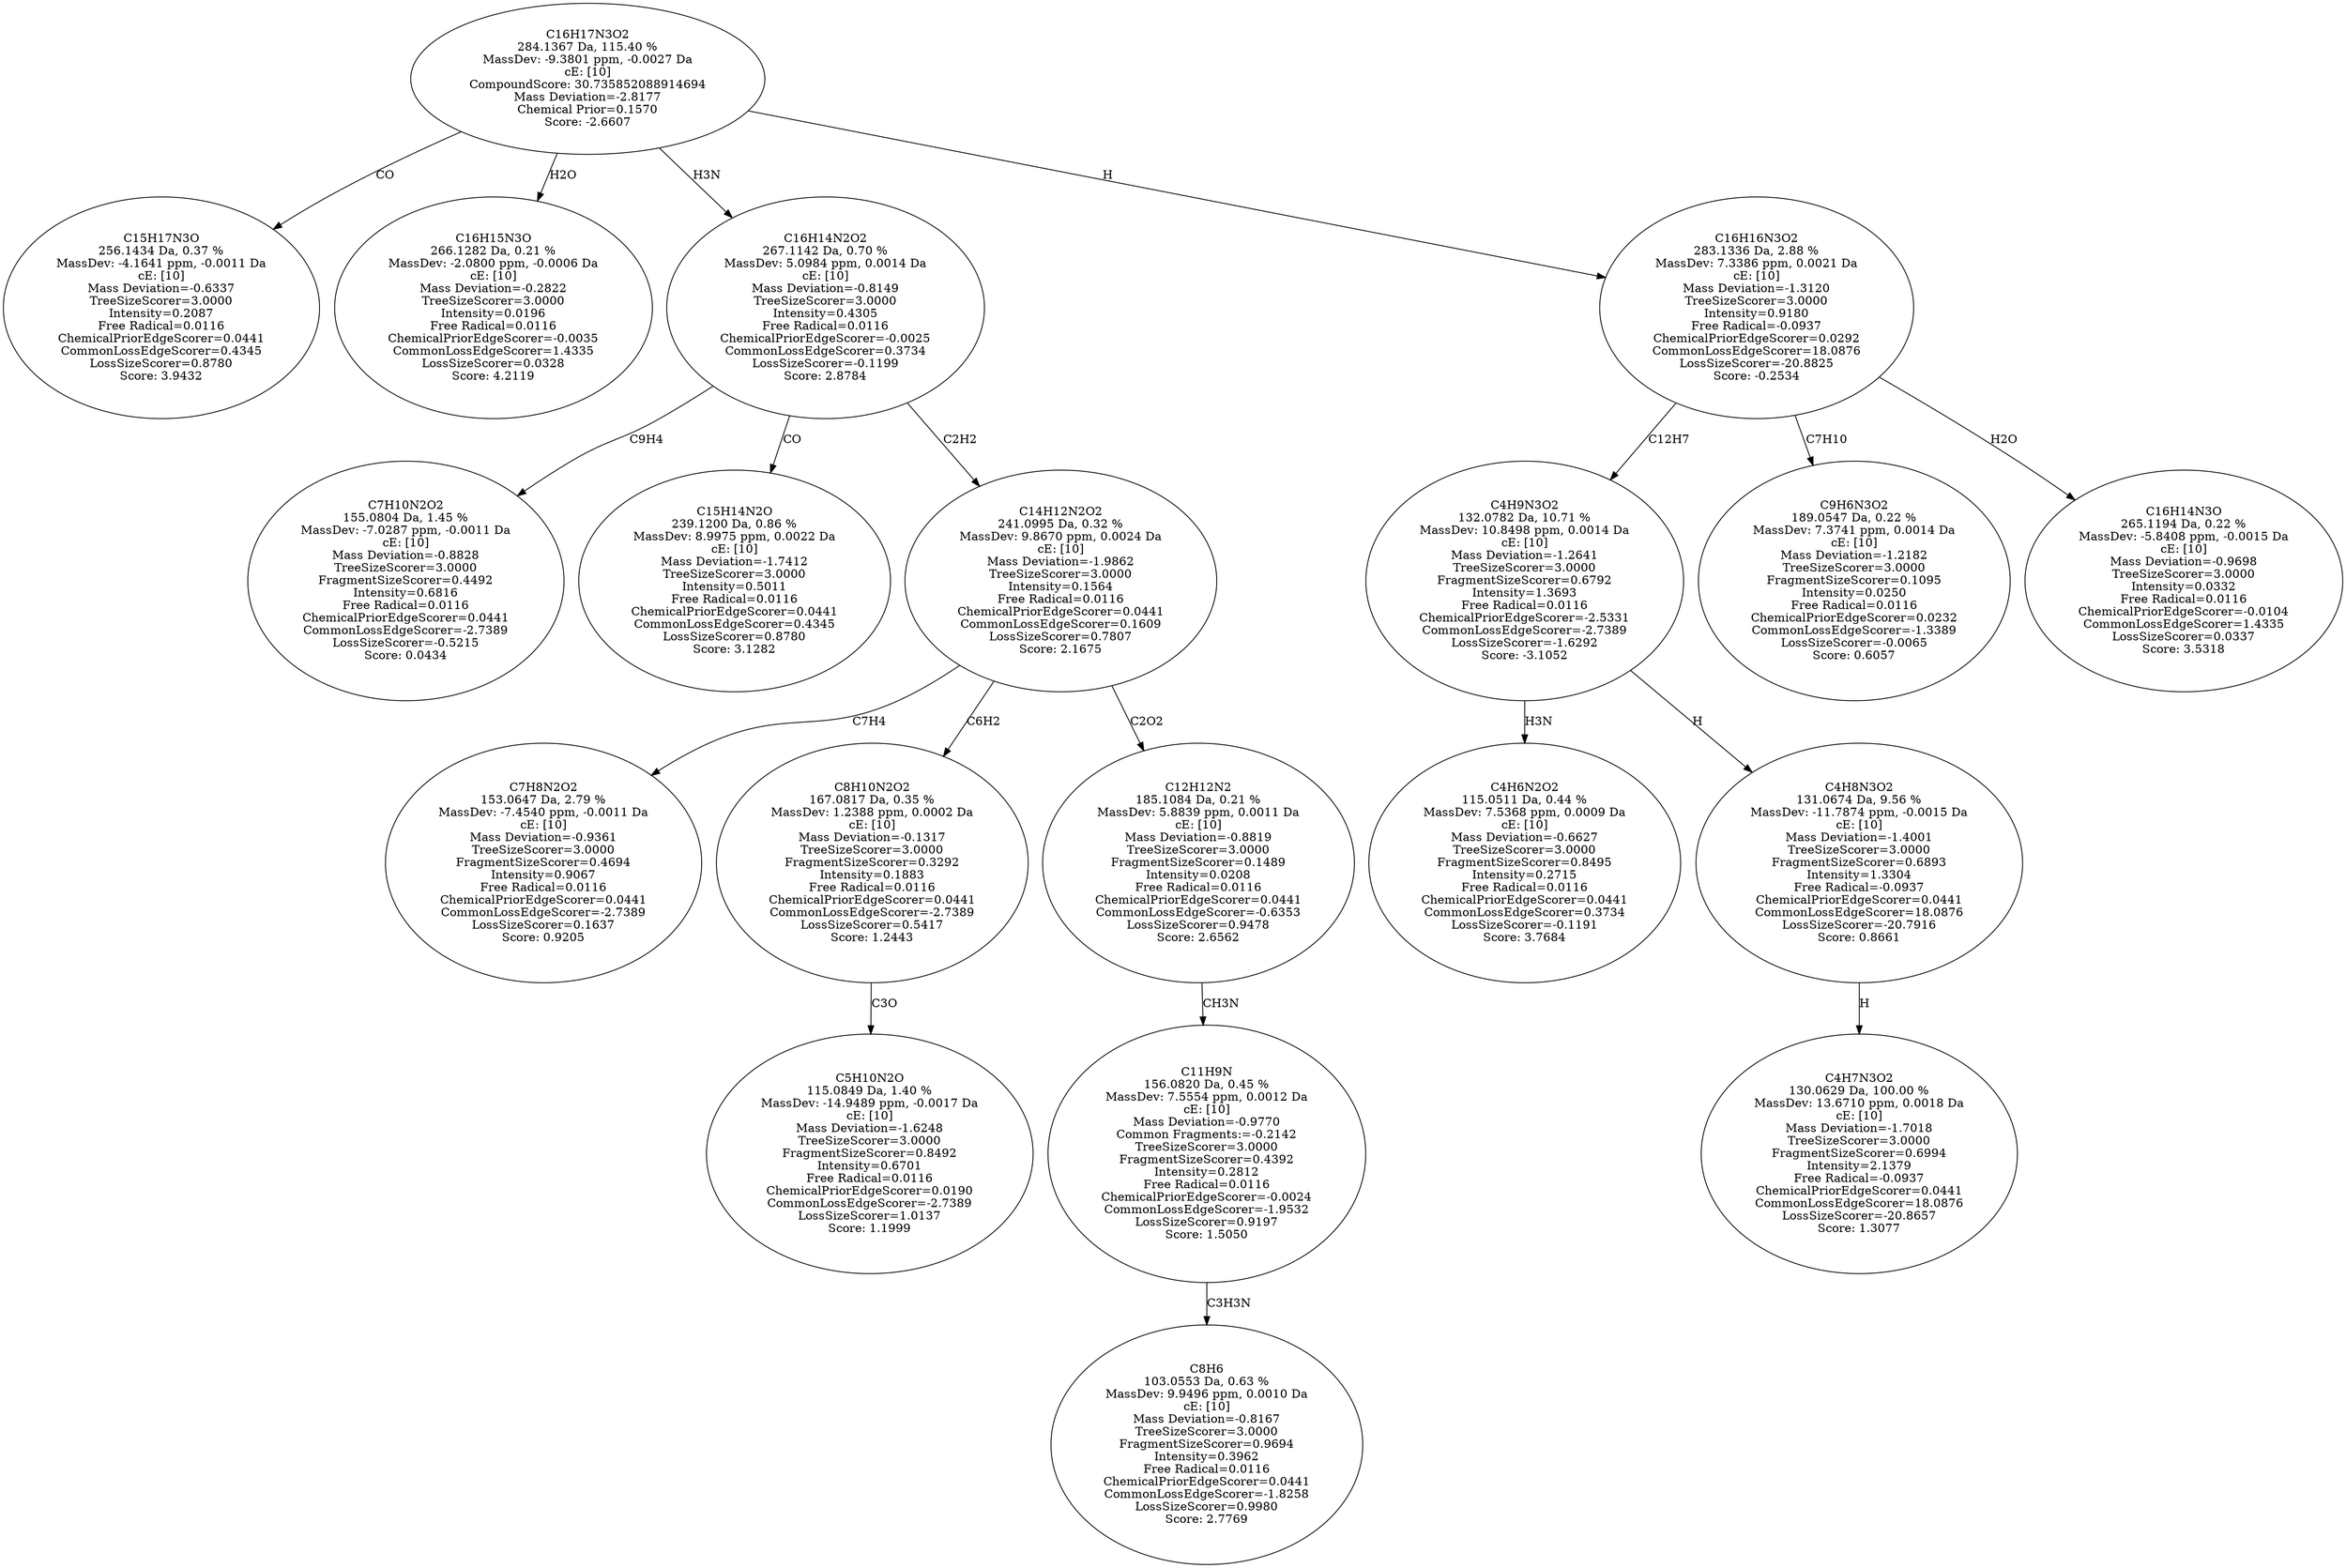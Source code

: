 strict digraph {
v1 [label="C15H17N3O\n256.1434 Da, 0.37 %\nMassDev: -4.1641 ppm, -0.0011 Da\ncE: [10]\nMass Deviation=-0.6337\nTreeSizeScorer=3.0000\nIntensity=0.2087\nFree Radical=0.0116\nChemicalPriorEdgeScorer=0.0441\nCommonLossEdgeScorer=0.4345\nLossSizeScorer=0.8780\nScore: 3.9432"];
v2 [label="C16H15N3O\n266.1282 Da, 0.21 %\nMassDev: -2.0800 ppm, -0.0006 Da\ncE: [10]\nMass Deviation=-0.2822\nTreeSizeScorer=3.0000\nIntensity=0.0196\nFree Radical=0.0116\nChemicalPriorEdgeScorer=-0.0035\nCommonLossEdgeScorer=1.4335\nLossSizeScorer=0.0328\nScore: 4.2119"];
v3 [label="C7H10N2O2\n155.0804 Da, 1.45 %\nMassDev: -7.0287 ppm, -0.0011 Da\ncE: [10]\nMass Deviation=-0.8828\nTreeSizeScorer=3.0000\nFragmentSizeScorer=0.4492\nIntensity=0.6816\nFree Radical=0.0116\nChemicalPriorEdgeScorer=0.0441\nCommonLossEdgeScorer=-2.7389\nLossSizeScorer=-0.5215\nScore: 0.0434"];
v4 [label="C15H14N2O\n239.1200 Da, 0.86 %\nMassDev: 8.9975 ppm, 0.0022 Da\ncE: [10]\nMass Deviation=-1.7412\nTreeSizeScorer=3.0000\nIntensity=0.5011\nFree Radical=0.0116\nChemicalPriorEdgeScorer=0.0441\nCommonLossEdgeScorer=0.4345\nLossSizeScorer=0.8780\nScore: 3.1282"];
v5 [label="C7H8N2O2\n153.0647 Da, 2.79 %\nMassDev: -7.4540 ppm, -0.0011 Da\ncE: [10]\nMass Deviation=-0.9361\nTreeSizeScorer=3.0000\nFragmentSizeScorer=0.4694\nIntensity=0.9067\nFree Radical=0.0116\nChemicalPriorEdgeScorer=0.0441\nCommonLossEdgeScorer=-2.7389\nLossSizeScorer=0.1637\nScore: 0.9205"];
v6 [label="C5H10N2O\n115.0849 Da, 1.40 %\nMassDev: -14.9489 ppm, -0.0017 Da\ncE: [10]\nMass Deviation=-1.6248\nTreeSizeScorer=3.0000\nFragmentSizeScorer=0.8492\nIntensity=0.6701\nFree Radical=0.0116\nChemicalPriorEdgeScorer=0.0190\nCommonLossEdgeScorer=-2.7389\nLossSizeScorer=1.0137\nScore: 1.1999"];
v7 [label="C8H10N2O2\n167.0817 Da, 0.35 %\nMassDev: 1.2388 ppm, 0.0002 Da\ncE: [10]\nMass Deviation=-0.1317\nTreeSizeScorer=3.0000\nFragmentSizeScorer=0.3292\nIntensity=0.1883\nFree Radical=0.0116\nChemicalPriorEdgeScorer=0.0441\nCommonLossEdgeScorer=-2.7389\nLossSizeScorer=0.5417\nScore: 1.2443"];
v8 [label="C8H6\n103.0553 Da, 0.63 %\nMassDev: 9.9496 ppm, 0.0010 Da\ncE: [10]\nMass Deviation=-0.8167\nTreeSizeScorer=3.0000\nFragmentSizeScorer=0.9694\nIntensity=0.3962\nFree Radical=0.0116\nChemicalPriorEdgeScorer=0.0441\nCommonLossEdgeScorer=-1.8258\nLossSizeScorer=0.9980\nScore: 2.7769"];
v9 [label="C11H9N\n156.0820 Da, 0.45 %\nMassDev: 7.5554 ppm, 0.0012 Da\ncE: [10]\nMass Deviation=-0.9770\nCommon Fragments:=-0.2142\nTreeSizeScorer=3.0000\nFragmentSizeScorer=0.4392\nIntensity=0.2812\nFree Radical=0.0116\nChemicalPriorEdgeScorer=-0.0024\nCommonLossEdgeScorer=-1.9532\nLossSizeScorer=0.9197\nScore: 1.5050"];
v10 [label="C12H12N2\n185.1084 Da, 0.21 %\nMassDev: 5.8839 ppm, 0.0011 Da\ncE: [10]\nMass Deviation=-0.8819\nTreeSizeScorer=3.0000\nFragmentSizeScorer=0.1489\nIntensity=0.0208\nFree Radical=0.0116\nChemicalPriorEdgeScorer=0.0441\nCommonLossEdgeScorer=-0.6353\nLossSizeScorer=0.9478\nScore: 2.6562"];
v11 [label="C14H12N2O2\n241.0995 Da, 0.32 %\nMassDev: 9.8670 ppm, 0.0024 Da\ncE: [10]\nMass Deviation=-1.9862\nTreeSizeScorer=3.0000\nIntensity=0.1564\nFree Radical=0.0116\nChemicalPriorEdgeScorer=0.0441\nCommonLossEdgeScorer=0.1609\nLossSizeScorer=0.7807\nScore: 2.1675"];
v12 [label="C16H14N2O2\n267.1142 Da, 0.70 %\nMassDev: 5.0984 ppm, 0.0014 Da\ncE: [10]\nMass Deviation=-0.8149\nTreeSizeScorer=3.0000\nIntensity=0.4305\nFree Radical=0.0116\nChemicalPriorEdgeScorer=-0.0025\nCommonLossEdgeScorer=0.3734\nLossSizeScorer=-0.1199\nScore: 2.8784"];
v13 [label="C4H6N2O2\n115.0511 Da, 0.44 %\nMassDev: 7.5368 ppm, 0.0009 Da\ncE: [10]\nMass Deviation=-0.6627\nTreeSizeScorer=3.0000\nFragmentSizeScorer=0.8495\nIntensity=0.2715\nFree Radical=0.0116\nChemicalPriorEdgeScorer=0.0441\nCommonLossEdgeScorer=0.3734\nLossSizeScorer=-0.1191\nScore: 3.7684"];
v14 [label="C4H7N3O2\n130.0629 Da, 100.00 %\nMassDev: 13.6710 ppm, 0.0018 Da\ncE: [10]\nMass Deviation=-1.7018\nTreeSizeScorer=3.0000\nFragmentSizeScorer=0.6994\nIntensity=2.1379\nFree Radical=-0.0937\nChemicalPriorEdgeScorer=0.0441\nCommonLossEdgeScorer=18.0876\nLossSizeScorer=-20.8657\nScore: 1.3077"];
v15 [label="C4H8N3O2\n131.0674 Da, 9.56 %\nMassDev: -11.7874 ppm, -0.0015 Da\ncE: [10]\nMass Deviation=-1.4001\nTreeSizeScorer=3.0000\nFragmentSizeScorer=0.6893\nIntensity=1.3304\nFree Radical=-0.0937\nChemicalPriorEdgeScorer=0.0441\nCommonLossEdgeScorer=18.0876\nLossSizeScorer=-20.7916\nScore: 0.8661"];
v16 [label="C4H9N3O2\n132.0782 Da, 10.71 %\nMassDev: 10.8498 ppm, 0.0014 Da\ncE: [10]\nMass Deviation=-1.2641\nTreeSizeScorer=3.0000\nFragmentSizeScorer=0.6792\nIntensity=1.3693\nFree Radical=0.0116\nChemicalPriorEdgeScorer=-2.5331\nCommonLossEdgeScorer=-2.7389\nLossSizeScorer=-1.6292\nScore: -3.1052"];
v17 [label="C9H6N3O2\n189.0547 Da, 0.22 %\nMassDev: 7.3741 ppm, 0.0014 Da\ncE: [10]\nMass Deviation=-1.2182\nTreeSizeScorer=3.0000\nFragmentSizeScorer=0.1095\nIntensity=0.0250\nFree Radical=0.0116\nChemicalPriorEdgeScorer=0.0232\nCommonLossEdgeScorer=-1.3389\nLossSizeScorer=-0.0065\nScore: 0.6057"];
v18 [label="C16H14N3O\n265.1194 Da, 0.22 %\nMassDev: -5.8408 ppm, -0.0015 Da\ncE: [10]\nMass Deviation=-0.9698\nTreeSizeScorer=3.0000\nIntensity=0.0332\nFree Radical=0.0116\nChemicalPriorEdgeScorer=-0.0104\nCommonLossEdgeScorer=1.4335\nLossSizeScorer=0.0337\nScore: 3.5318"];
v19 [label="C16H16N3O2\n283.1336 Da, 2.88 %\nMassDev: 7.3386 ppm, 0.0021 Da\ncE: [10]\nMass Deviation=-1.3120\nTreeSizeScorer=3.0000\nIntensity=0.9180\nFree Radical=-0.0937\nChemicalPriorEdgeScorer=0.0292\nCommonLossEdgeScorer=18.0876\nLossSizeScorer=-20.8825\nScore: -0.2534"];
v20 [label="C16H17N3O2\n284.1367 Da, 115.40 %\nMassDev: -9.3801 ppm, -0.0027 Da\ncE: [10]\nCompoundScore: 30.735852088914694\nMass Deviation=-2.8177\nChemical Prior=0.1570\nScore: -2.6607"];
v20 -> v1 [label="CO"];
v20 -> v2 [label="H2O"];
v12 -> v3 [label="C9H4"];
v12 -> v4 [label="CO"];
v11 -> v5 [label="C7H4"];
v7 -> v6 [label="C3O"];
v11 -> v7 [label="C6H2"];
v9 -> v8 [label="C3H3N"];
v10 -> v9 [label="CH3N"];
v11 -> v10 [label="C2O2"];
v12 -> v11 [label="C2H2"];
v20 -> v12 [label="H3N"];
v16 -> v13 [label="H3N"];
v15 -> v14 [label="H"];
v16 -> v15 [label="H"];
v19 -> v16 [label="C12H7"];
v19 -> v17 [label="C7H10"];
v19 -> v18 [label="H2O"];
v20 -> v19 [label="H"];
}